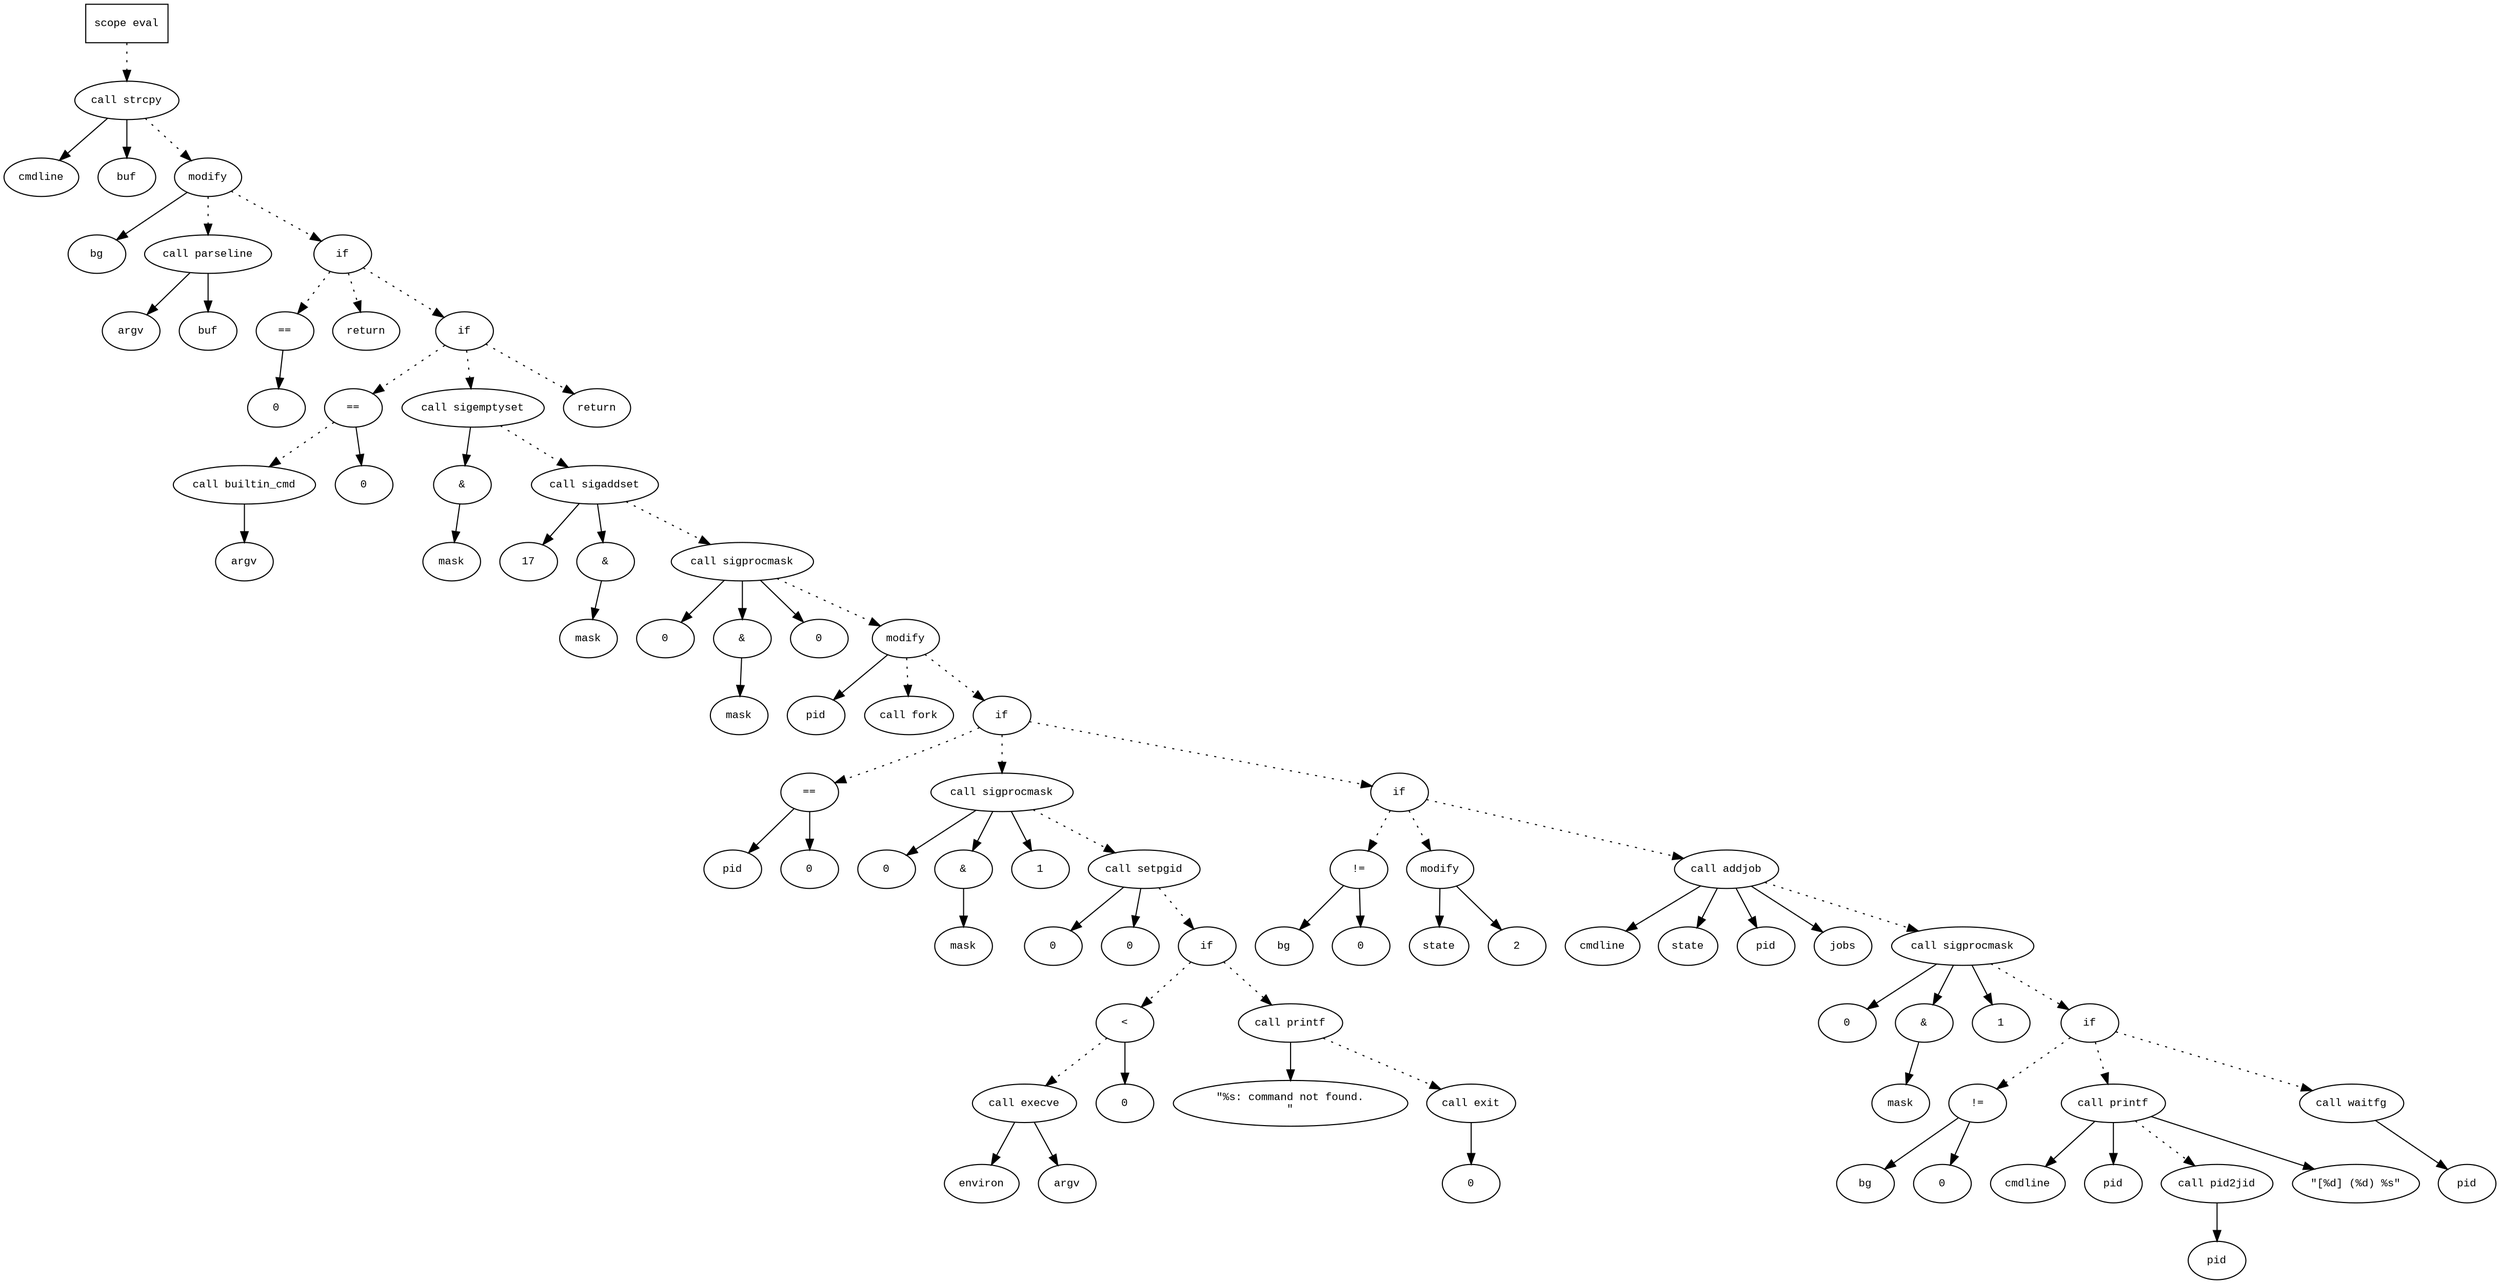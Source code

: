 digraph AST {
  graph [fontname="Times New Roman",fontsize=10];
  node  [fontname="Courier New",fontsize=10];
  edge  [fontname="Times New Roman",fontsize=10];

  node1 [label="scope eval",shape=box];
  node2 [label="call strcpy",shape=ellipse];
  node3 [label="cmdline",shape=ellipse];
  node2 -> node3;
  node4 [label="buf",shape=ellipse];
  node2 -> node4;
  node1 -> node2 [style=dotted];
  node5 [label="modify",shape=ellipse];
  node6 [label="bg",shape=ellipse];
  node5 -> node6;
  node7 [label="call parseline",shape=ellipse];
  node8 [label="argv",shape=ellipse];
  node7 -> node8;
  node9 [label="buf",shape=ellipse];
  node7 -> node9;
  node5 -> node7 [style=dotted];
  node2 -> node5 [style=dotted];
  node10 [label="if",shape=ellipse];
  node5 -> node10 [style=dotted];
  node11 [label="==",shape=ellipse];
  node12 [label="0",shape=ellipse];
  node11 -> node12;
  node10 -> node11 [style=dotted];
  node13 [label="return",shape=ellipse];
  node10 -> node13 [style=dotted];
  node14 [label="if",shape=ellipse];
  node10 -> node14 [style=dotted];
  node15 [label="==",shape=ellipse];
  node16 [label="call builtin_cmd",shape=ellipse];
  node17 [label="argv",shape=ellipse];
  node16 -> node17;
  node15 -> node16 [style=dotted];
  node18 [label="0",shape=ellipse];
  node15 -> node18;
  node14 -> node15 [style=dotted];
  node19 [label="call sigemptyset",shape=ellipse];
  node20 [label="&",shape=ellipse];
  node19 -> node20;
  node21 [label="mask",shape=ellipse];
  node20 -> node21;
  node14 -> node19 [style=dotted];
  node22 [label="call sigaddset",shape=ellipse];
  node23 [label="17",shape=ellipse];
  node22 -> node23;
  node24 [label="&",shape=ellipse];
  node22 -> node24;
  node25 [label="mask",shape=ellipse];
  node24 -> node25;
  node19 -> node22 [style=dotted];
  node26 [label="call sigprocmask",shape=ellipse];
  node27 [label="0",shape=ellipse];
  node26 -> node27;
  node28 [label="&",shape=ellipse];
  node26 -> node28;
  node29 [label="mask",shape=ellipse];
  node28 -> node29;
  node30 [label="0",shape=ellipse];
  node26 -> node30;
  node22 -> node26 [style=dotted];
  node31 [label="modify",shape=ellipse];
  node32 [label="pid",shape=ellipse];
  node31 -> node32;
  node33 [label="call fork",shape=ellipse];
  node31 -> node33 [style=dotted];
  node26 -> node31 [style=dotted];
  node34 [label="if",shape=ellipse];
  node31 -> node34 [style=dotted];
  node35 [label="==",shape=ellipse];
  node36 [label="pid",shape=ellipse];
  node35 -> node36;
  node37 [label="0",shape=ellipse];
  node35 -> node37;
  node34 -> node35 [style=dotted];
  node38 [label="call sigprocmask",shape=ellipse];
  node39 [label="0",shape=ellipse];
  node38 -> node39;
  node40 [label="&",shape=ellipse];
  node38 -> node40;
  node41 [label="mask",shape=ellipse];
  node40 -> node41;
  node42 [label="1",shape=ellipse];
  node38 -> node42;
  node34 -> node38 [style=dotted];
  node43 [label="call setpgid",shape=ellipse];
  node44 [label="0",shape=ellipse];
  node43 -> node44;
  node45 [label="0",shape=ellipse];
  node43 -> node45;
  node38 -> node43 [style=dotted];
  node46 [label="if",shape=ellipse];
  node43 -> node46 [style=dotted];
  node47 [label="<",shape=ellipse];
  node48 [label="call execve",shape=ellipse];
  node49 [label="environ",shape=ellipse];
  node48 -> node49;
  node50 [label="argv",shape=ellipse];
  node48 -> node50;
  node47 -> node48 [style=dotted];
  node51 [label="0",shape=ellipse];
  node47 -> node51;
  node46 -> node47 [style=dotted];
  node52 [label="call printf",shape=ellipse];
  node53 [label="\"%s: command not found.
\"",shape=ellipse];
  node52 -> node53;
  node46 -> node52 [style=dotted];
  node54 [label="call exit",shape=ellipse];
  node55 [label="0",shape=ellipse];
  node54 -> node55;
  node52 -> node54 [style=dotted];
  node56 [label="if",shape=ellipse];
  node34 -> node56 [style=dotted];
  node57 [label="!=",shape=ellipse];
  node58 [label="bg",shape=ellipse];
  node57 -> node58;
  node59 [label="0",shape=ellipse];
  node57 -> node59;
  node56 -> node57 [style=dotted];
  node60 [label="modify",shape=ellipse];
  node61 [label="state",shape=ellipse];
  node60 -> node61;
  node62 [label="2",shape=ellipse];
  node60 -> node62;
  node56 -> node60 [style=dotted];
  node63 [label="call addjob",shape=ellipse];
  node64 [label="cmdline",shape=ellipse];
  node63 -> node64;
  node65 [label="state",shape=ellipse];
  node63 -> node65;
  node66 [label="pid",shape=ellipse];
  node63 -> node66;
  node67 [label="jobs",shape=ellipse];
  node63 -> node67;
  node56 -> node63 [style=dotted];
  node68 [label="call sigprocmask",shape=ellipse];
  node69 [label="0",shape=ellipse];
  node68 -> node69;
  node70 [label="&",shape=ellipse];
  node68 -> node70;
  node71 [label="mask",shape=ellipse];
  node70 -> node71;
  node72 [label="1",shape=ellipse];
  node68 -> node72;
  node63 -> node68 [style=dotted];
  node73 [label="if",shape=ellipse];
  node68 -> node73 [style=dotted];
  node74 [label="!=",shape=ellipse];
  node75 [label="bg",shape=ellipse];
  node74 -> node75;
  node76 [label="0",shape=ellipse];
  node74 -> node76;
  node73 -> node74 [style=dotted];
  node77 [label="call printf",shape=ellipse];
  node78 [label="cmdline",shape=ellipse];
  node77 -> node78;
  node79 [label="pid",shape=ellipse];
  node77 -> node79;
  node80 [label="call pid2jid",shape=ellipse];
  node81 [label="pid",shape=ellipse];
  node80 -> node81;
  node77 -> node80 [style=dotted];
  node82 [label="\"[%d] (%d) %s\"",shape=ellipse];
  node77 -> node82;
  node73 -> node77 [style=dotted];
  node83 [label="call waitfg",shape=ellipse];
  node84 [label="pid",shape=ellipse];
  node83 -> node84;
  node73 -> node83 [style=dotted];
  node85 [label="return",shape=ellipse];
  node14 -> node85 [style=dotted];
} 